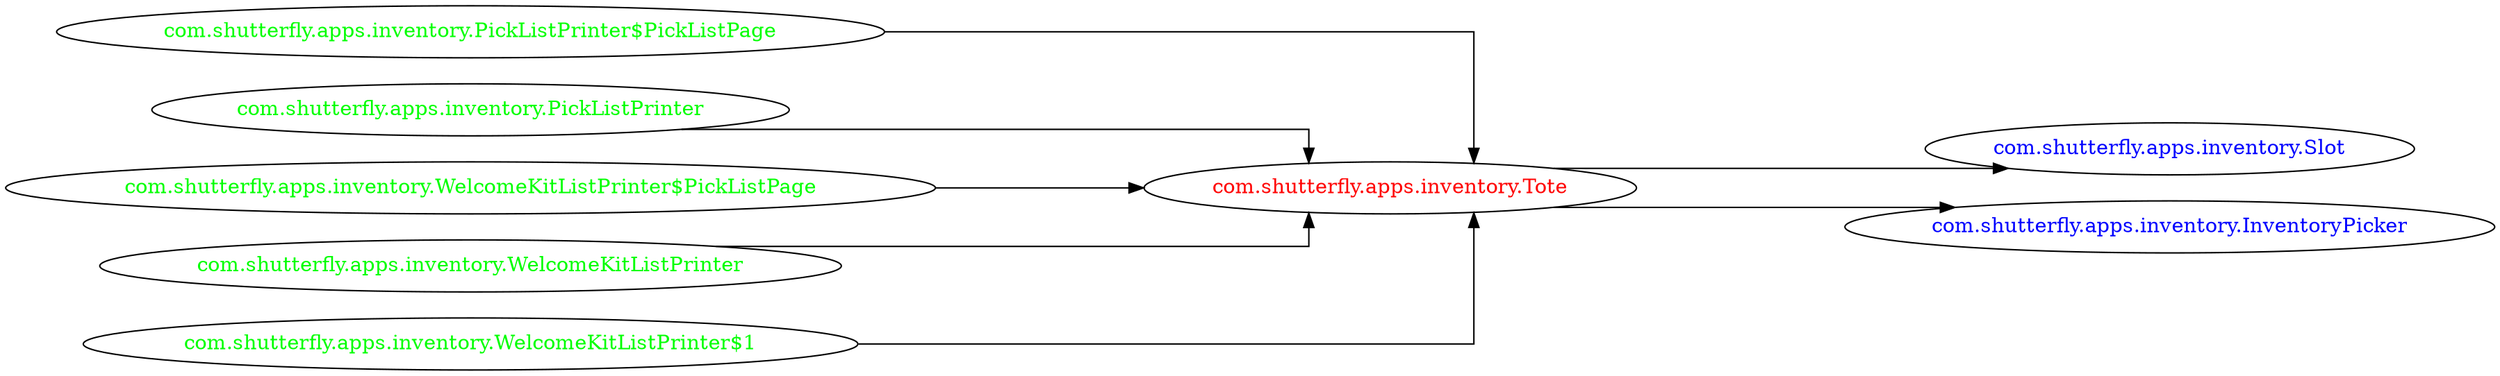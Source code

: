 digraph dependencyGraph {
 concentrate=true;
 ranksep="2.0";
 rankdir="LR"; 
 splines="ortho";
"com.shutterfly.apps.inventory.Tote" [fontcolor="red"];
"com.shutterfly.apps.inventory.Slot" [ fontcolor="blue" ];
"com.shutterfly.apps.inventory.Tote"->"com.shutterfly.apps.inventory.Slot";
"com.shutterfly.apps.inventory.InventoryPicker" [ fontcolor="blue" ];
"com.shutterfly.apps.inventory.Tote"->"com.shutterfly.apps.inventory.InventoryPicker";
"com.shutterfly.apps.inventory.PickListPrinter$PickListPage" [ fontcolor="green" ];
"com.shutterfly.apps.inventory.PickListPrinter$PickListPage"->"com.shutterfly.apps.inventory.Tote";
"com.shutterfly.apps.inventory.PickListPrinter" [ fontcolor="green" ];
"com.shutterfly.apps.inventory.PickListPrinter"->"com.shutterfly.apps.inventory.Tote";
"com.shutterfly.apps.inventory.WelcomeKitListPrinter$PickListPage" [ fontcolor="green" ];
"com.shutterfly.apps.inventory.WelcomeKitListPrinter$PickListPage"->"com.shutterfly.apps.inventory.Tote";
"com.shutterfly.apps.inventory.WelcomeKitListPrinter" [ fontcolor="green" ];
"com.shutterfly.apps.inventory.WelcomeKitListPrinter"->"com.shutterfly.apps.inventory.Tote";
"com.shutterfly.apps.inventory.WelcomeKitListPrinter$1" [ fontcolor="green" ];
"com.shutterfly.apps.inventory.WelcomeKitListPrinter$1"->"com.shutterfly.apps.inventory.Tote";
}